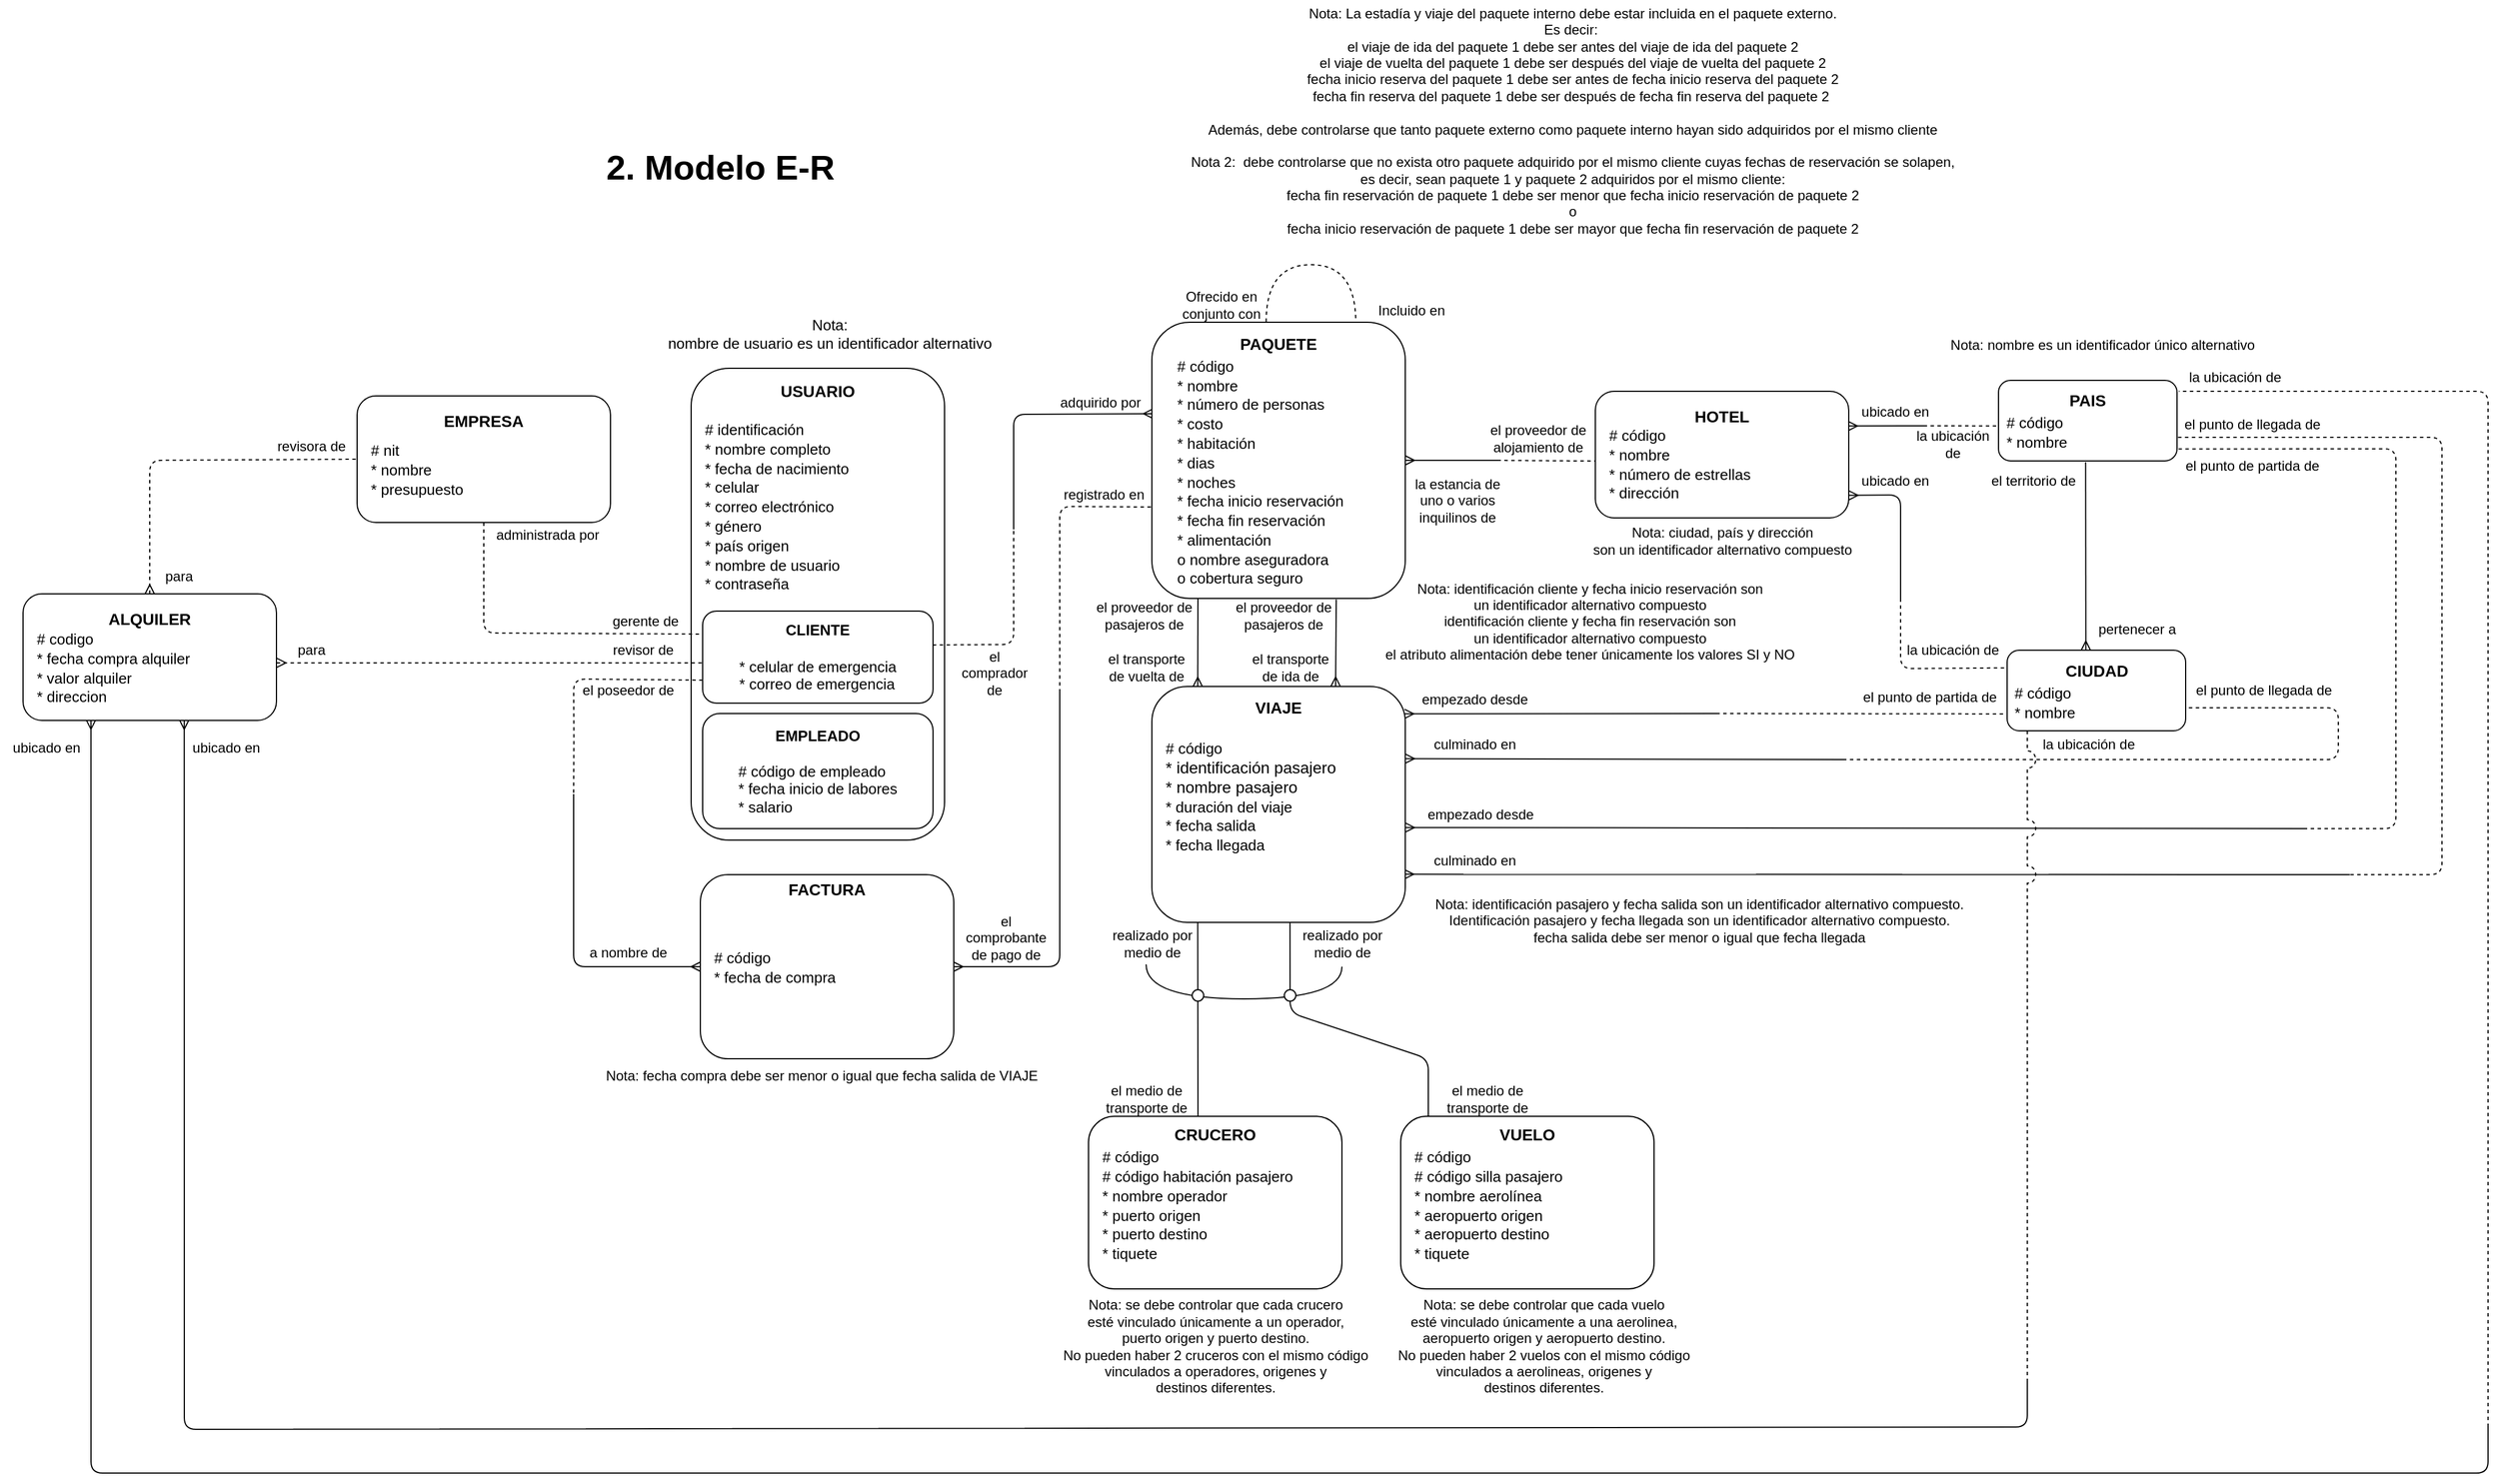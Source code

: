 <mxfile version="20.0.3"><diagram id="1cTYpER4iK7slxNfiofC" name="E-R Situación Análoga"><mxGraphModel dx="2208" dy="1925" grid="1" gridSize="10" guides="1" tooltips="1" connect="1" arrows="1" fold="1" page="1" pageScale="1" pageWidth="827" pageHeight="1169" math="0" shadow="0"><root><mxCell id="0"/><mxCell id="1" parent="0"/><mxCell id="SxQK7skcg7kdqjNOL7N_-1" value="" style="group" parent="1" connectable="0" vertex="1"><mxGeometry x="1222.5" y="285" width="155" height="79.52" as="geometry"/></mxCell><mxCell id="SxQK7skcg7kdqjNOL7N_-2" value="&lt;font style=&quot;font-size: 14px;&quot;&gt;&lt;b style=&quot;&quot;&gt;&lt;font style=&quot;font-size: 14px;&quot;&gt;CIUDAD&lt;/font&gt;&lt;/b&gt;&lt;br&gt;&lt;br&gt;&lt;/font&gt;&lt;div style=&quot;text-align: left; font-size: 14px;&quot;&gt;&lt;br&gt;&lt;/div&gt;" style="rounded=1;whiteSpace=wrap;html=1;shadow=0;strokeColor=default;" parent="SxQK7skcg7kdqjNOL7N_-1" vertex="1"><mxGeometry width="155" height="70.003" as="geometry"/></mxCell><mxCell id="SxQK7skcg7kdqjNOL7N_-3" value="&lt;span style=&quot;font-size: 13px;&quot;&gt;# código&lt;/span&gt;&lt;br style=&quot;padding: 0px; margin: 0px; font-size: 13px;&quot;&gt;&lt;span style=&quot;font-size: 13px;&quot;&gt;* nombre&lt;/span&gt;" style="text;html=1;align=left;verticalAlign=middle;resizable=0;points=[];autosize=1;strokeColor=none;fillColor=none;fontSize=14;" parent="SxQK7skcg7kdqjNOL7N_-1" vertex="1"><mxGeometry x="4.846" y="19.998" width="80" height="50" as="geometry"/></mxCell><mxCell id="SxQK7skcg7kdqjNOL7N_-4" value="" style="group" parent="1" connectable="0" vertex="1"><mxGeometry x="1215" y="50.48" width="155" height="79.52" as="geometry"/></mxCell><mxCell id="SxQK7skcg7kdqjNOL7N_-5" value="&lt;font style=&quot;font-size: 14px;&quot;&gt;&lt;b style=&quot;&quot;&gt;&lt;font style=&quot;font-size: 14px;&quot;&gt;PAIS&lt;/font&gt;&lt;/b&gt;&lt;br&gt;&lt;br&gt;&lt;/font&gt;&lt;div style=&quot;text-align: left; font-size: 14px;&quot;&gt;&lt;br&gt;&lt;/div&gt;" style="rounded=1;whiteSpace=wrap;html=1;shadow=0;strokeColor=default;" parent="SxQK7skcg7kdqjNOL7N_-4" vertex="1"><mxGeometry width="155" height="70.003" as="geometry"/></mxCell><mxCell id="SxQK7skcg7kdqjNOL7N_-6" value="&lt;span style=&quot;font-size: 13px;&quot;&gt;# código&lt;/span&gt;&lt;br style=&quot;padding: 0px; margin: 0px; font-size: 13px;&quot;&gt;&lt;span style=&quot;font-size: 13px;&quot;&gt;* nombre&lt;/span&gt;" style="text;html=1;align=left;verticalAlign=middle;resizable=0;points=[];autosize=1;strokeColor=none;fillColor=none;fontSize=14;" parent="SxQK7skcg7kdqjNOL7N_-4" vertex="1"><mxGeometry x="4.846" y="19.998" width="80" height="50" as="geometry"/></mxCell><mxCell id="SxQK7skcg7kdqjNOL7N_-7" value="" style="group" parent="1" connectable="0" vertex="1"><mxGeometry x="865" y="60" width="220" height="110" as="geometry"/></mxCell><mxCell id="SxQK7skcg7kdqjNOL7N_-8" value="&lt;font style=&quot;font-size: 14px;&quot;&gt;&lt;b style=&quot;&quot;&gt;&lt;font style=&quot;font-size: 14px;&quot;&gt;HOTEL&lt;/font&gt;&lt;/b&gt;&lt;br&gt;&lt;br&gt;&lt;br&gt;&lt;br&gt;&lt;/font&gt;&lt;div style=&quot;text-align: left; font-size: 14px;&quot;&gt;&lt;br&gt;&lt;/div&gt;" style="rounded=1;whiteSpace=wrap;html=1;shadow=0;strokeColor=default;" parent="SxQK7skcg7kdqjNOL7N_-7" vertex="1"><mxGeometry width="220" height="110" as="geometry"/></mxCell><mxCell id="SxQK7skcg7kdqjNOL7N_-9" value="&lt;span style=&quot;font-size: 13px;&quot;&gt;# código&lt;/span&gt;&lt;br style=&quot;padding: 0px; margin: 0px; font-size: 13px;&quot;&gt;&lt;span style=&quot;font-size: 13px;&quot;&gt;* nombre&lt;/span&gt;&lt;br style=&quot;padding: 0px; margin: 0px; font-size: 13px;&quot;&gt;&lt;span style=&quot;font-size: 13px;&quot;&gt;* número de estrellas&lt;/span&gt;&lt;br style=&quot;padding: 0px; margin: 0px; font-size: 13px;&quot;&gt;&lt;span style=&quot;font-size: 13px;&quot;&gt;* dirección&lt;/span&gt;" style="text;html=1;align=left;verticalAlign=middle;resizable=0;points=[];autosize=1;strokeColor=none;fillColor=none;fontSize=14;" parent="SxQK7skcg7kdqjNOL7N_-7" vertex="1"><mxGeometry x="10" y="22.812" width="150" height="80" as="geometry"/></mxCell><mxCell id="SxQK7skcg7kdqjNOL7N_-10" value="" style="group" parent="1" connectable="0" vertex="1"><mxGeometry x="696" y="690" width="220" height="150" as="geometry"/></mxCell><mxCell id="SxQK7skcg7kdqjNOL7N_-11" value="&lt;font style=&quot;font-size: 14px;&quot;&gt;&lt;b&gt;VUELO&lt;/b&gt;&lt;br&gt;&lt;br&gt;&lt;br&gt;&lt;br&gt;&lt;br&gt;&lt;br&gt;&lt;br&gt;&lt;/font&gt;&lt;div style=&quot;text-align: left; font-size: 14px;&quot;&gt;&lt;br&gt;&lt;/div&gt;" style="rounded=1;whiteSpace=wrap;html=1;shadow=0;strokeColor=default;" parent="SxQK7skcg7kdqjNOL7N_-10" vertex="1"><mxGeometry width="220" height="150" as="geometry"/></mxCell><mxCell id="SxQK7skcg7kdqjNOL7N_-12" value="&lt;span style=&quot;font-size: 13px;&quot;&gt;# código&lt;/span&gt;&lt;br style=&quot;padding: 0px; margin: 0px; font-size: 13px;&quot;&gt;&lt;span style=&quot;font-size: 13px;&quot;&gt;# código silla pasajero&lt;/span&gt;&lt;br style=&quot;padding: 0px; margin: 0px; font-size: 13px;&quot;&gt;&lt;span style=&quot;font-size: 13px;&quot;&gt;* nombre aerolínea&lt;/span&gt;&lt;br style=&quot;padding: 0px; margin: 0px; font-size: 13px;&quot;&gt;&lt;span style=&quot;font-size: 13px;&quot;&gt;* aeropuerto origen&lt;/span&gt;&lt;br style=&quot;padding: 0px; margin: 0px; font-size: 13px;&quot;&gt;&lt;span style=&quot;font-size: 13px;&quot;&gt;* aeropuerto destino&lt;/span&gt;&lt;br style=&quot;padding: 0px; margin: 0px; font-size: 13px;&quot;&gt;&lt;span style=&quot;font-size: 13px;&quot;&gt;* tiquete&lt;/span&gt;" style="text;html=1;align=left;verticalAlign=middle;resizable=0;points=[];autosize=1;strokeColor=none;fillColor=none;fontSize=14;" parent="SxQK7skcg7kdqjNOL7N_-10" vertex="1"><mxGeometry x="10" y="21.562" width="150" height="110" as="geometry"/></mxCell><mxCell id="SxQK7skcg7kdqjNOL7N_-13" value="" style="group" parent="1" connectable="0" vertex="1"><mxGeometry x="425" y="690" width="220" height="150" as="geometry"/></mxCell><mxCell id="SxQK7skcg7kdqjNOL7N_-14" value="&lt;font style=&quot;font-size: 14px;&quot;&gt;&lt;b style=&quot;&quot;&gt;&lt;font style=&quot;font-size: 14px;&quot;&gt;CRUCERO&lt;/font&gt;&lt;/b&gt;&lt;br&gt;&lt;br&gt;&lt;br&gt;&lt;br&gt;&lt;br&gt;&lt;br&gt;&lt;br&gt;&lt;/font&gt;&lt;div style=&quot;text-align: left; font-size: 14px;&quot;&gt;&lt;br&gt;&lt;/div&gt;" style="rounded=1;whiteSpace=wrap;html=1;shadow=0;strokeColor=default;" parent="SxQK7skcg7kdqjNOL7N_-13" vertex="1"><mxGeometry width="220" height="150" as="geometry"/></mxCell><mxCell id="SxQK7skcg7kdqjNOL7N_-15" value="&lt;span style=&quot;font-size: 13px;&quot;&gt;# código&lt;/span&gt;&lt;br style=&quot;padding: 0px; margin: 0px; font-size: 13px;&quot;&gt;&lt;span style=&quot;font-size: 13px;&quot;&gt;# código habitación pasajero&lt;/span&gt;&lt;br style=&quot;padding: 0px; margin: 0px; font-size: 13px;&quot;&gt;&lt;span style=&quot;font-size: 13px;&quot;&gt;* nombre operador&lt;/span&gt;&lt;br style=&quot;padding: 0px; margin: 0px; font-size: 13px;&quot;&gt;&lt;span style=&quot;font-size: 13px;&quot;&gt;* puerto origen&lt;/span&gt;&lt;br style=&quot;padding: 0px; margin: 0px; font-size: 13px;&quot;&gt;&lt;span style=&quot;font-size: 13px;&quot;&gt;* puerto destino&lt;/span&gt;&lt;br style=&quot;padding: 0px; margin: 0px; font-size: 13px;&quot;&gt;&lt;span style=&quot;font-size: 13px;&quot;&gt;* tiquete&lt;/span&gt;" style="text;html=1;align=left;verticalAlign=middle;resizable=0;points=[];autosize=1;strokeColor=none;fillColor=none;fontSize=14;" parent="SxQK7skcg7kdqjNOL7N_-13" vertex="1"><mxGeometry x="10" y="21.562" width="190" height="110" as="geometry"/></mxCell><mxCell id="SxQK7skcg7kdqjNOL7N_-16" value="" style="group" parent="1" connectable="0" vertex="1"><mxGeometry x="80" y="40" width="220" height="410" as="geometry"/></mxCell><mxCell id="SxQK7skcg7kdqjNOL7N_-17" value="&lt;font style=&quot;font-size: 14px;&quot;&gt;&lt;b style=&quot;&quot;&gt;&lt;font style=&quot;font-size: 14px;&quot;&gt;USUARIO&lt;/font&gt;&lt;/b&gt;&lt;br&gt;&lt;br&gt;&lt;br&gt;&lt;br&gt;&lt;br&gt;&lt;br&gt;&lt;br&gt;&lt;br&gt;&lt;br&gt;&lt;br&gt;&lt;br&gt;&lt;br&gt;&lt;br&gt;&lt;br&gt;&lt;br&gt;&lt;br&gt;&lt;br&gt;&lt;br&gt;&lt;br&gt;&lt;br&gt;&lt;br&gt;&lt;br&gt;&lt;/font&gt;&lt;div style=&quot;text-align: left; font-size: 14px;&quot;&gt;&lt;br&gt;&lt;/div&gt;" style="rounded=1;whiteSpace=wrap;html=1;shadow=0;strokeColor=default;" parent="SxQK7skcg7kdqjNOL7N_-16" vertex="1"><mxGeometry width="220" height="410" as="geometry"/></mxCell><mxCell id="SxQK7skcg7kdqjNOL7N_-18" value="&lt;span style=&quot;font-size: 13px;&quot;&gt;# identificación&lt;/span&gt;&lt;br style=&quot;padding: 0px; margin: 0px; font-size: 13px;&quot;&gt;&lt;span style=&quot;font-size: 13px;&quot;&gt;* nombre completo&lt;/span&gt;&lt;br style=&quot;padding: 0px; margin: 0px; font-size: 13px;&quot;&gt;&lt;span style=&quot;font-size: 13px;&quot;&gt;* fecha de nacimiento&lt;/span&gt;&lt;br style=&quot;padding: 0px; margin: 0px; font-size: 13px;&quot;&gt;&lt;span style=&quot;font-size: 13px;&quot;&gt;* celular&lt;/span&gt;&lt;br style=&quot;padding: 0px; margin: 0px; font-size: 13px;&quot;&gt;&lt;span style=&quot;font-size: 13px;&quot;&gt;* correo electrónico&lt;/span&gt;&lt;br style=&quot;padding: 0px; margin: 0px; font-size: 13px;&quot;&gt;&lt;span style=&quot;font-size: 13px;&quot;&gt;* género&lt;/span&gt;&lt;br style=&quot;padding: 0px; margin: 0px; font-size: 13px;&quot;&gt;&lt;span style=&quot;font-size: 13px;&quot;&gt;* país origen&lt;/span&gt;&lt;br style=&quot;padding: 0px; margin: 0px; font-size: 13px;&quot;&gt;&lt;span style=&quot;font-size: 13px;&quot;&gt;* nombre de usuario&lt;/span&gt;&lt;br style=&quot;padding: 0px; margin: 0px; font-size: 13px;&quot;&gt;&lt;span style=&quot;font-size: 13px;&quot;&gt;* contraseña&lt;/span&gt;" style="text;html=1;align=left;verticalAlign=middle;resizable=0;points=[];autosize=1;strokeColor=none;fillColor=none;fontSize=14;" parent="SxQK7skcg7kdqjNOL7N_-16" vertex="1"><mxGeometry x="10" y="39.998" width="150" height="160" as="geometry"/></mxCell><mxCell id="SxQK7skcg7kdqjNOL7N_-19" value="&lt;b&gt;CLIENTE&lt;/b&gt;&lt;br&gt;&lt;br&gt;&lt;div style=&quot;text-align: left&quot;&gt;&lt;span&gt;* celular de emergencia&lt;/span&gt;&lt;/div&gt;&lt;div style=&quot;text-align: left&quot;&gt;&lt;span&gt;* correo de emergencia&lt;/span&gt;&lt;/div&gt;" style="rounded=1;whiteSpace=wrap;html=1;fontSize=13;" parent="SxQK7skcg7kdqjNOL7N_-16" vertex="1"><mxGeometry x="10" y="211" width="200" height="80" as="geometry"/></mxCell><mxCell id="SxQK7skcg7kdqjNOL7N_-20" value="&lt;b&gt;EMPLEADO&lt;/b&gt;&lt;br&gt;&lt;br&gt;&lt;div style=&quot;text-align: left&quot;&gt;&lt;span&gt;# código de empleado&lt;/span&gt;&lt;/div&gt;&lt;div style=&quot;text-align: left&quot;&gt;&lt;span&gt;* fecha inicio de labores&lt;/span&gt;&lt;/div&gt;&lt;div style=&quot;text-align: left&quot;&gt;&lt;span&gt;* salario&lt;/span&gt;&lt;/div&gt;" style="rounded=1;whiteSpace=wrap;html=1;fontSize=13;" parent="SxQK7skcg7kdqjNOL7N_-16" vertex="1"><mxGeometry x="10" y="300" width="200" height="100" as="geometry"/></mxCell><mxCell id="SxQK7skcg7kdqjNOL7N_-21" value="Nota: identificación pasajero y fecha salida son un identificador alternativo compuesto. &lt;br&gt;Identificación pasajero y fecha llegada son un identificador alternativo compuesto.&lt;br&gt;fecha salida debe ser menor o igual que fecha llegada" style="text;html=1;align=center;verticalAlign=middle;resizable=0;points=[];autosize=1;strokeColor=none;fillColor=none;fontSize=12;" parent="1" vertex="1"><mxGeometry x="715" y="490" width="480" height="60" as="geometry"/></mxCell><mxCell id="SxQK7skcg7kdqjNOL7N_-22" value="Nota:&amp;nbsp;identificación cliente y fecha inicio reservación son &lt;br&gt;un identificador alternativo compuesto&lt;br&gt;identificación cliente y fecha fin reservación son &lt;br&gt;un identificador alternativo compuesto&lt;br&gt;el atributo alimentación debe tener únicamente los valores SI y NO" style="text;html=1;align=center;verticalAlign=middle;resizable=0;points=[];autosize=1;strokeColor=none;fillColor=none;fontSize=12;" parent="1" vertex="1"><mxGeometry x="670" y="214.5" width="380" height="90" as="geometry"/></mxCell><mxCell id="SxQK7skcg7kdqjNOL7N_-23" value="el &lt;br style=&quot;font-size: 12px;&quot;&gt;comprador&lt;br style=&quot;font-size: 12px;&quot;&gt;de" style="text;html=1;align=center;verticalAlign=middle;resizable=0;points=[];autosize=1;strokeColor=none;fillColor=none;fontSize=12;" parent="1" vertex="1"><mxGeometry x="308" y="280" width="70" height="50" as="geometry"/></mxCell><mxCell id="SxQK7skcg7kdqjNOL7N_-24" value="adquirido por" style="text;html=1;align=center;verticalAlign=middle;resizable=0;points=[];autosize=1;strokeColor=none;fillColor=none;fontSize=12;" parent="1" vertex="1"><mxGeometry x="390" y="60" width="90" height="20" as="geometry"/></mxCell><mxCell id="SxQK7skcg7kdqjNOL7N_-25" value="" style="endArrow=none;html=1;fontSize=13;strokeColor=default;elbow=vertical;exitX=0.999;exitY=0.368;exitDx=0;exitDy=0;strokeWidth=1;shadow=0;sketch=0;dashed=1;exitPerimeter=0;" parent="1" source="SxQK7skcg7kdqjNOL7N_-19" edge="1"><mxGeometry width="50" height="50" relative="1" as="geometry"><mxPoint x="300" y="280" as="sourcePoint"/><mxPoint x="360" y="180" as="targetPoint"/><Array as="points"><mxPoint x="360" y="280"/></Array></mxGeometry></mxCell><mxCell id="SxQK7skcg7kdqjNOL7N_-26" value="" style="endArrow=ERmany;html=1;fontSize=13;strokeColor=default;elbow=vertical;strokeWidth=1;shadow=0;sketch=0;endFill=0;entryX=0.003;entryY=0.331;entryDx=0;entryDy=0;entryPerimeter=0;" parent="1" target="SxQK7skcg7kdqjNOL7N_-89" edge="1"><mxGeometry width="50" height="50" relative="1" as="geometry"><mxPoint x="360" y="180" as="sourcePoint"/><mxPoint x="480" y="80" as="targetPoint"/><Array as="points"><mxPoint x="360" y="80"/></Array></mxGeometry></mxCell><mxCell id="SxQK7skcg7kdqjNOL7N_-27" value="" style="endArrow=none;html=1;shadow=0;sketch=0;fontSize=13;strokeColor=default;strokeWidth=1;elbow=vertical;exitX=0.545;exitY=1.001;exitDx=0;exitDy=0;exitPerimeter=0;" parent="1" source="SxQK7skcg7kdqjNOL7N_-93" edge="1"><mxGeometry width="50" height="50" relative="1" as="geometry"><mxPoint x="600.56" y="525.9" as="sourcePoint"/><mxPoint x="720" y="690" as="targetPoint"/><Array as="points"><mxPoint x="600" y="600"/><mxPoint x="720" y="640"/></Array></mxGeometry></mxCell><mxCell id="SxQK7skcg7kdqjNOL7N_-28" value="" style="endArrow=none;html=1;shadow=0;sketch=0;fontSize=13;strokeColor=default;strokeWidth=1;elbow=vertical;exitX=0.181;exitY=1.002;exitDx=0;exitDy=0;exitPerimeter=0;entryX=0.432;entryY=-0.001;entryDx=0;entryDy=0;entryPerimeter=0;" parent="1" source="SxQK7skcg7kdqjNOL7N_-93" target="SxQK7skcg7kdqjNOL7N_-14" edge="1"><mxGeometry width="50" height="50" relative="1" as="geometry"><mxPoint x="520.26" y="524.64" as="sourcePoint"/><mxPoint x="520" y="690" as="targetPoint"/><Array as="points"><mxPoint x="520" y="660"/></Array></mxGeometry></mxCell><mxCell id="SxQK7skcg7kdqjNOL7N_-29" value="" style="endArrow=none;html=1;shadow=0;sketch=0;fontSize=13;strokeColor=default;strokeWidth=1;elbow=vertical;edgeStyle=orthogonalEdgeStyle;curved=1;" parent="1" edge="1"><mxGeometry width="50" height="50" relative="1" as="geometry"><mxPoint x="645" y="560" as="sourcePoint"/><mxPoint x="475" y="558" as="targetPoint"/><Array as="points"><mxPoint x="645" y="588"/><mxPoint x="475" y="588"/></Array></mxGeometry></mxCell><mxCell id="SxQK7skcg7kdqjNOL7N_-30" value="" style="ellipse;whiteSpace=wrap;html=1;aspect=fixed;rounded=1;sketch=0;fontSize=13;" parent="1" vertex="1"><mxGeometry x="515" y="580" width="10" height="10" as="geometry"/></mxCell><mxCell id="SxQK7skcg7kdqjNOL7N_-31" value="" style="ellipse;whiteSpace=wrap;html=1;aspect=fixed;rounded=1;sketch=0;fontSize=13;" parent="1" vertex="1"><mxGeometry x="595" y="580" width="10" height="10" as="geometry"/></mxCell><mxCell id="SxQK7skcg7kdqjNOL7N_-32" value="Nota: ciudad, país y dirección &lt;br&gt;son un identificador alternativo compuesto" style="text;html=1;align=center;verticalAlign=middle;resizable=0;points=[];autosize=1;strokeColor=none;fillColor=none;fontSize=12;" parent="1" vertex="1"><mxGeometry x="850" y="170" width="250" height="40" as="geometry"/></mxCell><mxCell id="SxQK7skcg7kdqjNOL7N_-33" value="" style="endArrow=none;html=1;shadow=0;sketch=0;fontSize=13;strokeColor=default;strokeWidth=1;elbow=vertical;startArrow=ERmany;startFill=0;exitX=1;exitY=0.5;exitDx=0;exitDy=0;" parent="1" source="SxQK7skcg7kdqjNOL7N_-89" edge="1"><mxGeometry width="50" height="50" relative="1" as="geometry"><mxPoint x="703.96" y="119" as="sourcePoint"/><mxPoint x="780" y="120" as="targetPoint"/></mxGeometry></mxCell><mxCell id="SxQK7skcg7kdqjNOL7N_-34" value="" style="endArrow=none;html=1;shadow=0;sketch=0;fontSize=13;strokeColor=default;strokeWidth=1;elbow=vertical;startArrow=ERmany;startFill=0;" parent="1" source="SxQK7skcg7kdqjNOL7N_-86" edge="1"><mxGeometry width="50" height="50" relative="1" as="geometry"><mxPoint x="311.76" y="559.67" as="sourcePoint"/><mxPoint x="400" y="320" as="targetPoint"/><Array as="points"><mxPoint x="400" y="560"/></Array></mxGeometry></mxCell><mxCell id="SxQK7skcg7kdqjNOL7N_-35" value="" style="endArrow=ERmany;html=1;rounded=0;endFill=0;exitX=0.824;exitY=1.004;exitDx=0;exitDy=0;entryX=0.725;entryY=-0.001;entryDx=0;entryDy=0;entryPerimeter=0;exitPerimeter=0;" parent="1" source="SxQK7skcg7kdqjNOL7N_-90" target="SxQK7skcg7kdqjNOL7N_-93" edge="1"><mxGeometry width="50" height="50" relative="1" as="geometry"><mxPoint x="590" y="240" as="sourcePoint"/><mxPoint x="590" y="315" as="targetPoint"/><Array as="points"/></mxGeometry></mxCell><mxCell id="SxQK7skcg7kdqjNOL7N_-36" value="el proveedor de&lt;br&gt;pasajeros de" style="text;html=1;align=center;verticalAlign=middle;resizable=0;points=[];autosize=1;strokeColor=none;fillColor=none;" parent="1" vertex="1"><mxGeometry x="544" y="240" width="100" height="30" as="geometry"/></mxCell><mxCell id="SxQK7skcg7kdqjNOL7N_-37" value="" style="endArrow=none;dashed=1;html=1;rounded=0;entryX=0.002;entryY=0.551;entryDx=0;entryDy=0;entryPerimeter=0;" parent="1" target="SxQK7skcg7kdqjNOL7N_-8" edge="1"><mxGeometry width="50" height="50" relative="1" as="geometry"><mxPoint x="780" y="120" as="sourcePoint"/><mxPoint x="863.46" y="120.48" as="targetPoint"/></mxGeometry></mxCell><mxCell id="SxQK7skcg7kdqjNOL7N_-38" value="" style="endArrow=none;html=1;shadow=0;sketch=0;fontSize=13;strokeColor=default;strokeWidth=1;elbow=vertical;startArrow=none;startFill=0;dashed=1;exitX=-0.004;exitY=0.669;exitDx=0;exitDy=0;exitPerimeter=0;" parent="1" source="SxQK7skcg7kdqjNOL7N_-89" edge="1"><mxGeometry width="50" height="50" relative="1" as="geometry"><mxPoint x="478.68" y="159.7" as="sourcePoint"/><mxPoint x="400" y="320" as="targetPoint"/><Array as="points"><mxPoint x="400" y="160"/><mxPoint x="400" y="230"/></Array></mxGeometry></mxCell><mxCell id="SxQK7skcg7kdqjNOL7N_-39" value="el &lt;br&gt;comprobante&lt;br&gt;de pago de" style="text;html=1;align=center;verticalAlign=middle;resizable=0;points=[];autosize=1;strokeColor=none;fillColor=none;" parent="1" vertex="1"><mxGeometry x="308" y="510" width="90" height="50" as="geometry"/></mxCell><mxCell id="SxQK7skcg7kdqjNOL7N_-40" value="registrado en" style="text;html=1;align=center;verticalAlign=middle;resizable=0;points=[];autosize=1;strokeColor=none;fillColor=none;" parent="1" vertex="1"><mxGeometry x="393" y="140" width="90" height="20" as="geometry"/></mxCell><mxCell id="SxQK7skcg7kdqjNOL7N_-41" value="el proveedor de&lt;br&gt;alojamiento de" style="text;html=1;align=center;verticalAlign=middle;resizable=0;points=[];autosize=1;strokeColor=none;fillColor=none;" parent="1" vertex="1"><mxGeometry x="765" y="86" width="100" height="30" as="geometry"/></mxCell><mxCell id="SxQK7skcg7kdqjNOL7N_-42" value="la estancia de &lt;br&gt;uno o varios &lt;br&gt;inquilinos de" style="text;html=1;align=center;verticalAlign=middle;resizable=0;points=[];autosize=1;strokeColor=none;fillColor=none;" parent="1" vertex="1"><mxGeometry x="700" y="130" width="90" height="50" as="geometry"/></mxCell><mxCell id="SxQK7skcg7kdqjNOL7N_-43" value="realizado por &lt;br&gt;medio de" style="text;html=1;align=center;verticalAlign=middle;resizable=0;points=[];autosize=1;strokeColor=none;fillColor=none;" parent="1" vertex="1"><mxGeometry x="600" y="520" width="90" height="40" as="geometry"/></mxCell><mxCell id="SxQK7skcg7kdqjNOL7N_-44" value="realizado por &lt;br&gt;medio de" style="text;html=1;align=center;verticalAlign=middle;resizable=0;points=[];autosize=1;strokeColor=none;fillColor=none;" parent="1" vertex="1"><mxGeometry x="435" y="520" width="90" height="40" as="geometry"/></mxCell><mxCell id="SxQK7skcg7kdqjNOL7N_-45" value="el medio de&lt;br&gt;transporte de" style="text;html=1;align=center;verticalAlign=middle;resizable=0;points=[];autosize=1;strokeColor=none;fillColor=none;" parent="1" vertex="1"><mxGeometry x="726" y="660" width="90" height="30" as="geometry"/></mxCell><mxCell id="SxQK7skcg7kdqjNOL7N_-46" value="el medio de&lt;br&gt;transporte de" style="text;html=1;align=center;verticalAlign=middle;resizable=0;points=[];autosize=1;strokeColor=none;fillColor=none;" parent="1" vertex="1"><mxGeometry x="430" y="660" width="90" height="30" as="geometry"/></mxCell><mxCell id="SxQK7skcg7kdqjNOL7N_-47" value="el transporte &lt;br&gt;de ida de" style="text;html=1;align=center;verticalAlign=middle;resizable=0;points=[];autosize=1;strokeColor=none;fillColor=none;" parent="1" vertex="1"><mxGeometry x="555" y="280" width="90" height="40" as="geometry"/></mxCell><mxCell id="SxQK7skcg7kdqjNOL7N_-48" value="Incluido en" style="text;html=1;align=center;verticalAlign=middle;resizable=0;points=[];autosize=1;strokeColor=none;fillColor=none;" parent="1" vertex="1"><mxGeometry x="670" y="-20" width="70" height="20" as="geometry"/></mxCell><mxCell id="SxQK7skcg7kdqjNOL7N_-49" value="Ofrecido en &lt;br&gt;conjunto con" style="text;html=1;align=center;verticalAlign=middle;resizable=0;points=[];autosize=1;strokeColor=none;fillColor=none;" parent="1" vertex="1"><mxGeometry x="500" y="-30" width="80" height="30" as="geometry"/></mxCell><mxCell id="SxQK7skcg7kdqjNOL7N_-50" value="Nota: La estadía y viaje del paquete interno debe estar incluida en el paquete externo.&lt;br&gt;Es decir:&amp;nbsp;&lt;br&gt;el viaje de ida del paquete 1 debe ser antes del viaje de ida del paquete 2&lt;br&gt;el viaje de vuelta del paquete 1 debe ser después del viaje de vuelta del paquete 2&lt;br&gt;fecha inicio reserva del paquete 1 debe ser antes de fecha inicio reserva del paquete 2&lt;br&gt;fecha fin reserva del paquete 1 debe ser después de fecha fin reserva del paquete 2&amp;nbsp;&lt;br&gt;&lt;br&gt;Además, debe controlarse que tanto paquete externo como paquete interno hayan sido adquiridos por el mismo cliente&lt;br&gt;&lt;br&gt;Nota 2:&amp;nbsp;&amp;nbsp;&lt;span style=&quot;text-align: left;&quot;&gt;debe controlarse que no exista otro paquete adquirido por el mismo cliente&amp;nbsp;&lt;/span&gt;&lt;span style=&quot;text-align: left;&quot;&gt;cuyas fechas de reservación se solapen, &lt;br&gt;es decir, sean paquete 1 y paquete 2 adquiridos por el mismo cliente:&lt;br&gt;fecha fin reservación de paquete 1 debe ser menor que fecha inicio reservación de paquete 2&lt;br&gt;o&lt;br&gt;fecha inicio reservación de paquete 1 debe ser mayor que fecha fin reservación de paquete 2&lt;br&gt;&lt;/span&gt;" style="text;html=1;align=center;verticalAlign=middle;resizable=0;points=[];autosize=1;strokeColor=none;fillColor=none;" parent="1" vertex="1"><mxGeometry x="500" y="-280" width="690" height="210" as="geometry"/></mxCell><mxCell id="SxQK7skcg7kdqjNOL7N_-51" value="Nota:&lt;br&gt;nombre de usuario es un identificador alternativo" style="text;html=1;align=center;verticalAlign=middle;resizable=0;points=[];autosize=1;strokeColor=none;fillColor=none;fontSize=13;" parent="1" vertex="1"><mxGeometry x="50" y="-10" width="300" height="40" as="geometry"/></mxCell><mxCell id="SxQK7skcg7kdqjNOL7N_-52" value="&lt;font size=&quot;1&quot; style=&quot;&quot;&gt;&lt;b style=&quot;font-size: 30px;&quot;&gt;2. Modelo E-R&lt;/b&gt;&lt;/font&gt;" style="text;html=1;align=center;verticalAlign=middle;resizable=0;points=[];autosize=1;strokeColor=none;fillColor=none;" parent="1" vertex="1"><mxGeometry x="-5" y="-160" width="220" height="50" as="geometry"/></mxCell><mxCell id="SxQK7skcg7kdqjNOL7N_-53" value="" style="endArrow=none;html=1;shadow=0;sketch=0;fontSize=13;strokeColor=default;strokeWidth=1;elbow=vertical;exitX=0;exitY=0.5;exitDx=0;exitDy=0;startArrow=ERmany;startFill=0;" parent="1" source="SxQK7skcg7kdqjNOL7N_-86" edge="1"><mxGeometry width="50" height="50" relative="1" as="geometry"><mxPoint x="88.9" y="559.02" as="sourcePoint"/><mxPoint x="-22" y="410" as="targetPoint"/><Array as="points"><mxPoint x="-22" y="560"/></Array></mxGeometry></mxCell><mxCell id="SxQK7skcg7kdqjNOL7N_-54" value="" style="endArrow=none;html=1;shadow=0;sketch=0;fontSize=13;strokeColor=default;strokeWidth=1;elbow=vertical;startArrow=none;startFill=0;dashed=1;exitX=0;exitY=0.75;exitDx=0;exitDy=0;" parent="1" source="SxQK7skcg7kdqjNOL7N_-19" edge="1"><mxGeometry width="50" height="50" relative="1" as="geometry"><mxPoint x="100" y="280" as="sourcePoint"/><mxPoint x="-22" y="410" as="targetPoint"/><Array as="points"><mxPoint x="-22" y="310"/><mxPoint x="-21.76" y="360"/></Array></mxGeometry></mxCell><mxCell id="SxQK7skcg7kdqjNOL7N_-55" value="a nombre de" style="text;html=1;align=center;verticalAlign=middle;resizable=0;points=[];autosize=1;strokeColor=none;fillColor=none;" parent="1" vertex="1"><mxGeometry x="-15" y="538" width="80" height="20" as="geometry"/></mxCell><mxCell id="SxQK7skcg7kdqjNOL7N_-56" value="el poseedor de" style="text;html=1;align=center;verticalAlign=middle;resizable=0;points=[];autosize=1;strokeColor=none;fillColor=none;" parent="1" vertex="1"><mxGeometry x="-20" y="310" width="90" height="20" as="geometry"/></mxCell><mxCell id="SxQK7skcg7kdqjNOL7N_-57" value="Nota: nombre es un identificador único alternativo" style="text;html=1;align=center;verticalAlign=middle;resizable=0;points=[];autosize=1;strokeColor=none;fillColor=none;fontSize=12;" parent="1" vertex="1"><mxGeometry x="1165" y="10" width="280" height="20" as="geometry"/></mxCell><mxCell id="SxQK7skcg7kdqjNOL7N_-58" value="" style="endArrow=none;html=1;shadow=0;sketch=0;fontSize=13;strokeColor=default;strokeWidth=1;elbow=vertical;startArrow=ERmany;startFill=0;exitX=0.998;exitY=0.274;exitDx=0;exitDy=0;exitPerimeter=0;" parent="1" source="SxQK7skcg7kdqjNOL7N_-8" edge="1"><mxGeometry width="50" height="50" relative="1" as="geometry"><mxPoint x="1087.2" y="89.84" as="sourcePoint"/><mxPoint x="1150" y="90" as="targetPoint"/></mxGeometry></mxCell><mxCell id="SxQK7skcg7kdqjNOL7N_-59" value="" style="endArrow=none;dashed=1;html=1;rounded=0;entryX=-0.008;entryY=0.566;entryDx=0;entryDy=0;entryPerimeter=0;" parent="1" target="SxQK7skcg7kdqjNOL7N_-5" edge="1"><mxGeometry width="50" height="50" relative="1" as="geometry"><mxPoint x="1150" y="90" as="sourcePoint"/><mxPoint x="1214.85" y="89.765" as="targetPoint"/></mxGeometry></mxCell><mxCell id="SxQK7skcg7kdqjNOL7N_-60" value="" style="endArrow=none;html=1;shadow=0;sketch=0;fontSize=13;strokeColor=default;strokeWidth=1;elbow=vertical;startArrow=ERmany;startFill=0;exitX=1;exitY=0.822;exitDx=0;exitDy=0;exitPerimeter=0;" parent="1" source="SxQK7skcg7kdqjNOL7N_-8" edge="1"><mxGeometry width="50" height="50" relative="1" as="geometry"><mxPoint x="1087.2" y="150" as="sourcePoint"/><mxPoint x="1130" y="240" as="targetPoint"/><Array as="points"><mxPoint x="1130" y="150"/></Array></mxGeometry></mxCell><mxCell id="SxQK7skcg7kdqjNOL7N_-61" value="" style="endArrow=none;dashed=1;html=1;rounded=1;entryX=-0.001;entryY=0.219;entryDx=0;entryDy=0;entryPerimeter=0;" parent="1" target="SxQK7skcg7kdqjNOL7N_-2" edge="1"><mxGeometry width="50" height="50" relative="1" as="geometry"><mxPoint x="1130" y="240" as="sourcePoint"/><mxPoint x="1225" y="300.75" as="targetPoint"/><Array as="points"><mxPoint x="1130" y="301"/></Array></mxGeometry></mxCell><mxCell id="SxQK7skcg7kdqjNOL7N_-62" value="" style="endArrow=none;html=1;shadow=0;sketch=0;fontSize=13;strokeColor=default;strokeWidth=1;elbow=vertical;startArrow=ERmany;startFill=0;exitX=0.441;exitY=0;exitDx=0;exitDy=0;exitPerimeter=0;entryX=0.488;entryY=1.016;entryDx=0;entryDy=0;entryPerimeter=0;" parent="1" source="SxQK7skcg7kdqjNOL7N_-2" target="SxQK7skcg7kdqjNOL7N_-5" edge="1"><mxGeometry width="50" height="50" relative="1" as="geometry"><mxPoint x="1290.85" y="282" as="sourcePoint"/><mxPoint x="1290.107" y="125" as="targetPoint"/></mxGeometry></mxCell><mxCell id="SxQK7skcg7kdqjNOL7N_-63" value="" style="endArrow=none;html=1;shadow=0;sketch=0;fontSize=13;strokeColor=default;strokeWidth=1;elbow=vertical;startArrow=ERmany;startFill=0;exitX=0.997;exitY=0.116;exitDx=0;exitDy=0;exitPerimeter=0;" parent="1" source="SxQK7skcg7kdqjNOL7N_-93" edge="1"><mxGeometry width="50" height="50" relative="1" as="geometry"><mxPoint x="700" y="340" as="sourcePoint"/><mxPoint x="970" y="340" as="targetPoint"/></mxGeometry></mxCell><mxCell id="SxQK7skcg7kdqjNOL7N_-64" value="pertenecer a" style="text;html=1;align=center;verticalAlign=middle;resizable=0;points=[];autosize=1;strokeColor=none;fillColor=none;" parent="1" vertex="1"><mxGeometry x="1290" y="252" width="90" height="30" as="geometry"/></mxCell><mxCell id="SxQK7skcg7kdqjNOL7N_-65" value="el territorio de" style="text;html=1;align=center;verticalAlign=middle;resizable=0;points=[];autosize=1;strokeColor=none;fillColor=none;" parent="1" vertex="1"><mxGeometry x="1195" y="123" width="100" height="30" as="geometry"/></mxCell><mxCell id="SxQK7skcg7kdqjNOL7N_-66" value="ubicado en" style="text;html=1;align=center;verticalAlign=middle;resizable=0;points=[];autosize=1;strokeColor=none;fillColor=none;" parent="1" vertex="1"><mxGeometry x="1085" y="123" width="80" height="30" as="geometry"/></mxCell><mxCell id="SxQK7skcg7kdqjNOL7N_-67" value="la ubicación de" style="text;html=1;align=center;verticalAlign=middle;resizable=0;points=[];autosize=1;strokeColor=none;fillColor=none;" parent="1" vertex="1"><mxGeometry x="1125" y="270" width="100" height="30" as="geometry"/></mxCell><mxCell id="SxQK7skcg7kdqjNOL7N_-68" value="el punto de partida de" style="text;html=1;align=center;verticalAlign=middle;resizable=0;points=[];autosize=1;strokeColor=none;fillColor=none;" parent="1" vertex="1"><mxGeometry x="1085" y="310.5" width="140" height="30" as="geometry"/></mxCell><mxCell id="SxQK7skcg7kdqjNOL7N_-69" value="empezado desde" style="text;html=1;align=center;verticalAlign=middle;resizable=0;points=[];autosize=1;strokeColor=none;fillColor=none;" parent="1" vertex="1"><mxGeometry x="700" y="312.5" width="120" height="30" as="geometry"/></mxCell><mxCell id="SxQK7skcg7kdqjNOL7N_-70" value="culminado en" style="text;html=1;align=center;verticalAlign=middle;resizable=0;points=[];autosize=1;strokeColor=none;fillColor=none;" parent="1" vertex="1"><mxGeometry x="715" y="352" width="90" height="30" as="geometry"/></mxCell><mxCell id="SxQK7skcg7kdqjNOL7N_-71" value="el punto de llegada de" style="text;html=1;align=center;verticalAlign=middle;resizable=0;points=[];autosize=1;strokeColor=none;fillColor=none;" parent="1" vertex="1"><mxGeometry x="1375" y="304.5" width="140" height="30" as="geometry"/></mxCell><mxCell id="SxQK7skcg7kdqjNOL7N_-72" value="" style="endArrow=none;dashed=1;html=1;rounded=0;entryX=-0.001;entryY=0.791;entryDx=0;entryDy=0;entryPerimeter=0;" parent="1" target="SxQK7skcg7kdqjNOL7N_-2" edge="1"><mxGeometry width="50" height="50" relative="1" as="geometry"><mxPoint x="970" y="340" as="sourcePoint"/><mxPoint x="1223.35" y="339.99" as="targetPoint"/></mxGeometry></mxCell><mxCell id="SxQK7skcg7kdqjNOL7N_-73" value="" style="endArrow=none;html=1;shadow=0;sketch=0;fontSize=13;strokeColor=default;strokeWidth=1;elbow=vertical;startArrow=ERmany;startFill=0;exitX=1;exitY=0.306;exitDx=0;exitDy=0;exitPerimeter=0;" parent="1" source="SxQK7skcg7kdqjNOL7N_-93" edge="1"><mxGeometry width="50" height="50" relative="1" as="geometry"><mxPoint x="700" y="380" as="sourcePoint"/><mxPoint x="1080" y="380" as="targetPoint"/></mxGeometry></mxCell><mxCell id="SxQK7skcg7kdqjNOL7N_-74" value="" style="endArrow=none;dashed=1;html=1;rounded=1;entryX=0.997;entryY=0.714;entryDx=0;entryDy=0;entryPerimeter=0;" parent="1" target="SxQK7skcg7kdqjNOL7N_-2" edge="1"><mxGeometry width="50" height="50" relative="1" as="geometry"><mxPoint x="1080" y="380.01" as="sourcePoint"/><mxPoint x="1375" y="334.5" as="targetPoint"/><Array as="points"><mxPoint x="1510" y="380"/><mxPoint x="1510" y="335"/></Array></mxGeometry></mxCell><mxCell id="SxQK7skcg7kdqjNOL7N_-75" value="el punto de partida de" style="text;html=1;align=center;verticalAlign=middle;resizable=0;points=[];autosize=1;strokeColor=none;fillColor=none;" parent="1" vertex="1"><mxGeometry x="1365" y="110" width="140" height="30" as="geometry"/></mxCell><mxCell id="SxQK7skcg7kdqjNOL7N_-76" value="" style="endArrow=none;html=1;shadow=0;sketch=0;fontSize=13;strokeColor=default;strokeWidth=1;elbow=vertical;startArrow=ERmany;startFill=0;exitX=1;exitY=0.598;exitDx=0;exitDy=0;exitPerimeter=0;" parent="1" source="SxQK7skcg7kdqjNOL7N_-93" edge="1"><mxGeometry width="50" height="50" relative="1" as="geometry"><mxPoint x="700" y="439" as="sourcePoint"/><mxPoint x="1480" y="440" as="targetPoint"/></mxGeometry></mxCell><mxCell id="SxQK7skcg7kdqjNOL7N_-77" value="" style="endArrow=none;dashed=1;html=1;rounded=1;entryX=1.002;entryY=0.852;entryDx=0;entryDy=0;entryPerimeter=0;" parent="1" target="SxQK7skcg7kdqjNOL7N_-5" edge="1"><mxGeometry width="50" height="50" relative="1" as="geometry"><mxPoint x="1480" y="440" as="sourcePoint"/><mxPoint x="1365.6" y="110.015" as="targetPoint"/><Array as="points"><mxPoint x="1560" y="440"/><mxPoint x="1560" y="110"/></Array></mxGeometry></mxCell><mxCell id="SxQK7skcg7kdqjNOL7N_-78" value="empezado desde" style="text;html=1;align=center;verticalAlign=middle;resizable=0;points=[];autosize=1;strokeColor=none;fillColor=none;" parent="1" vertex="1"><mxGeometry x="705" y="413" width="120" height="30" as="geometry"/></mxCell><mxCell id="SxQK7skcg7kdqjNOL7N_-79" value="" style="endArrow=none;html=1;shadow=0;sketch=0;fontSize=13;strokeColor=default;strokeWidth=1;elbow=vertical;startArrow=ERmany;startFill=0;exitX=0.997;exitY=0.796;exitDx=0;exitDy=0;exitPerimeter=0;" parent="1" source="SxQK7skcg7kdqjNOL7N_-93" edge="1"><mxGeometry width="50" height="50" relative="1" as="geometry"><mxPoint x="700" y="480" as="sourcePoint"/><mxPoint x="1520" y="480" as="targetPoint"/></mxGeometry></mxCell><mxCell id="SxQK7skcg7kdqjNOL7N_-80" value="" style="endArrow=none;dashed=1;html=1;rounded=1;entryX=1;entryY=0.707;entryDx=0;entryDy=0;entryPerimeter=0;" parent="1" target="SxQK7skcg7kdqjNOL7N_-5" edge="1"><mxGeometry width="50" height="50" relative="1" as="geometry"><mxPoint x="1514.4" y="480" as="sourcePoint"/><mxPoint x="1362.3" y="80" as="targetPoint"/><Array as="points"><mxPoint x="1600" y="480"/><mxPoint x="1600" y="100"/></Array></mxGeometry></mxCell><mxCell id="SxQK7skcg7kdqjNOL7N_-81" value="el punto de llegada de" style="text;html=1;align=center;verticalAlign=middle;resizable=0;points=[];autosize=1;strokeColor=none;fillColor=none;" parent="1" vertex="1"><mxGeometry x="1365" y="74" width="140" height="30" as="geometry"/></mxCell><mxCell id="SxQK7skcg7kdqjNOL7N_-82" value="culminado en" style="text;html=1;align=center;verticalAlign=middle;resizable=0;points=[];autosize=1;strokeColor=none;fillColor=none;" parent="1" vertex="1"><mxGeometry x="715" y="453" width="90" height="30" as="geometry"/></mxCell><mxCell id="SxQK7skcg7kdqjNOL7N_-83" value="Nota: se debe controlar que cada vuelo &lt;br&gt;esté vinculado únicamente a una aerolinea, &lt;br&gt;aeropuerto origen y aeropuerto destino.&lt;br&gt;No pueden haber 2 vuelos con el mismo código &lt;br&gt;vinculados a aerolineas, origenes y &lt;br&gt;destinos diferentes." style="text;html=1;align=center;verticalAlign=middle;resizable=0;points=[];autosize=1;strokeColor=none;fillColor=none;" parent="1" vertex="1"><mxGeometry x="680" y="840" width="280" height="100" as="geometry"/></mxCell><mxCell id="SxQK7skcg7kdqjNOL7N_-84" value="Nota: se debe controlar que cada crucero &lt;br&gt;esté vinculado únicamente a un operador, &lt;br&gt;puerto origen y puerto destino.&lt;br&gt;No pueden haber 2 cruceros con el mismo código &lt;br&gt;vinculados a operadores, origenes y &lt;br&gt;destinos diferentes." style="text;html=1;align=center;verticalAlign=middle;resizable=0;points=[];autosize=1;strokeColor=none;fillColor=none;" parent="1" vertex="1"><mxGeometry x="390" y="840" width="290" height="100" as="geometry"/></mxCell><mxCell id="SxQK7skcg7kdqjNOL7N_-85" value="" style="group" parent="1" connectable="0" vertex="1"><mxGeometry x="88" y="480" width="220" height="160" as="geometry"/></mxCell><mxCell id="SxQK7skcg7kdqjNOL7N_-86" value="&lt;font style=&quot;font-size: 14px;&quot;&gt;&lt;b style=&quot;&quot;&gt;&lt;font style=&quot;font-size: 14px;&quot;&gt;FACTURA&lt;/font&gt;&lt;/b&gt;&lt;br&gt;&lt;br&gt;&lt;br&gt;&lt;br&gt;&lt;br&gt;&lt;br&gt;&lt;br&gt;&lt;br&gt;&lt;/font&gt;&lt;div style=&quot;text-align: left; font-size: 14px;&quot;&gt;&lt;br&gt;&lt;/div&gt;" style="rounded=1;whiteSpace=wrap;html=1;shadow=0;strokeColor=default;" parent="SxQK7skcg7kdqjNOL7N_-85" vertex="1"><mxGeometry width="220" height="160" as="geometry"/></mxCell><mxCell id="SxQK7skcg7kdqjNOL7N_-87" value="&lt;span style=&quot;font-size: 13px;&quot;&gt;# código&lt;/span&gt;&lt;br style=&quot;padding: 0px; margin: 0px; font-size: 13px;&quot;&gt;&lt;span style=&quot;font-size: 13px;&quot;&gt;* fecha de compra&lt;/span&gt;" style="text;html=1;align=left;verticalAlign=middle;resizable=0;points=[];autosize=1;strokeColor=none;fillColor=none;fontSize=14;" parent="SxQK7skcg7kdqjNOL7N_-85" vertex="1"><mxGeometry x="10" y="55" width="130" height="50" as="geometry"/></mxCell><mxCell id="SxQK7skcg7kdqjNOL7N_-88" value="" style="group" parent="1" connectable="0" vertex="1"><mxGeometry x="480" width="220" height="240" as="geometry"/></mxCell><mxCell id="SxQK7skcg7kdqjNOL7N_-89" value="&lt;font style=&quot;font-size: 14px;&quot;&gt;&lt;b&gt;PAQUETE&lt;/b&gt;&lt;br&gt;&lt;br&gt;&lt;br&gt;&lt;br&gt;&lt;br&gt;&lt;br&gt;&lt;br&gt;&lt;br&gt;&lt;br&gt;&lt;br&gt;&lt;br&gt;&lt;br&gt;&lt;/font&gt;&lt;div style=&quot;text-align: left; font-size: 14px;&quot;&gt;&lt;br&gt;&lt;/div&gt;" style="rounded=1;whiteSpace=wrap;html=1;shadow=0;strokeColor=default;" parent="SxQK7skcg7kdqjNOL7N_-88" vertex="1"><mxGeometry width="220" height="240" as="geometry"/></mxCell><mxCell id="SxQK7skcg7kdqjNOL7N_-90" value="&lt;span style=&quot;font-size: 13px;&quot;&gt;# código&lt;/span&gt;&lt;br style=&quot;padding: 0px; margin: 0px; font-size: 13px;&quot;&gt;&lt;span style=&quot;font-size: 13px;&quot;&gt;* nombre&lt;/span&gt;&lt;br style=&quot;padding: 0px; margin: 0px; font-size: 13px;&quot;&gt;&lt;span style=&quot;font-size: 13px;&quot;&gt;* número de personas&lt;/span&gt;&lt;br style=&quot;padding: 0px; margin: 0px; font-size: 13px;&quot;&gt;&lt;span style=&quot;font-size: 13px;&quot;&gt;* costo&lt;/span&gt;&lt;br style=&quot;padding: 0px; margin: 0px; font-size: 13px;&quot;&gt;&lt;span style=&quot;font-size: 13px;&quot;&gt;* habitación&lt;/span&gt;&lt;br style=&quot;padding: 0px; margin: 0px; font-size: 13px;&quot;&gt;&lt;span style=&quot;font-size: 13px;&quot;&gt;* dias&lt;/span&gt;&lt;br style=&quot;padding: 0px; margin: 0px; font-size: 13px;&quot;&gt;&lt;span style=&quot;font-size: 13px;&quot;&gt;* noches&lt;/span&gt;&lt;br style=&quot;padding: 0px; margin: 0px; font-size: 13px;&quot;&gt;&lt;span style=&quot;font-size: 13px;&quot;&gt;* fecha inicio reservación&lt;/span&gt;&lt;br style=&quot;padding: 0px; margin: 0px; font-size: 13px;&quot;&gt;&lt;span style=&quot;font-size: 13px;&quot;&gt;* fecha fin reservación&lt;/span&gt;&lt;br style=&quot;padding: 0px; margin: 0px; font-size: 13px;&quot;&gt;&lt;span style=&quot;font-size: 13px;&quot;&gt;* alimentación&lt;/span&gt;&lt;br style=&quot;padding: 0px; margin: 0px; font-size: 13px;&quot;&gt;&lt;span style=&quot;font-size: 13px;&quot;&gt;o nombre aseguradora&lt;/span&gt;&lt;br style=&quot;padding: 0px; margin: 0px; font-size: 13px;&quot;&gt;&lt;span style=&quot;font-size: 13px;&quot;&gt;o cobertura seguro&lt;/span&gt;" style="text;html=1;align=left;verticalAlign=middle;resizable=0;points=[];autosize=1;strokeColor=none;fillColor=none;fontSize=14;" parent="SxQK7skcg7kdqjNOL7N_-88" vertex="1"><mxGeometry x="20" y="20" width="170" height="220" as="geometry"/></mxCell><mxCell id="SxQK7skcg7kdqjNOL7N_-91" value="" style="endArrow=none;html=1;shadow=0;sketch=0;fontSize=13;strokeColor=default;strokeWidth=1;elbow=vertical;startArrow=none;startFill=0;dashed=1;exitX=0.451;exitY=-0.001;exitDx=0;exitDy=0;exitPerimeter=0;edgeStyle=orthogonalEdgeStyle;curved=1;" parent="SxQK7skcg7kdqjNOL7N_-88" source="SxQK7skcg7kdqjNOL7N_-89" target="SxQK7skcg7kdqjNOL7N_-89" edge="1"><mxGeometry width="50" height="50" relative="1" as="geometry"><mxPoint x="100.1" as="sourcePoint"/><mxPoint x="192.06" as="targetPoint"/><Array as="points"><mxPoint x="99" y="-50"/><mxPoint x="177" y="-50"/></Array></mxGeometry></mxCell><mxCell id="SxQK7skcg7kdqjNOL7N_-92" value="" style="group" parent="1" connectable="0" vertex="1"><mxGeometry x="480" y="316.5" width="220" height="205" as="geometry"/></mxCell><mxCell id="SxQK7skcg7kdqjNOL7N_-93" value="&lt;font style=&quot;font-size: 14px;&quot;&gt;&lt;b&gt;VIAJE&lt;/b&gt;&lt;br&gt;&lt;br&gt;&lt;br&gt;&lt;br&gt;&lt;br&gt;&lt;br&gt;&lt;br&gt;&lt;br&gt;&lt;br&gt;&lt;br&gt;&lt;/font&gt;&lt;div style=&quot;text-align: left; font-size: 14px;&quot;&gt;&lt;br&gt;&lt;/div&gt;" style="rounded=1;whiteSpace=wrap;html=1;shadow=0;strokeColor=default;" parent="SxQK7skcg7kdqjNOL7N_-92" vertex="1"><mxGeometry width="220" height="205" as="geometry"/></mxCell><mxCell id="SxQK7skcg7kdqjNOL7N_-94" value="&lt;span style=&quot;font-size: 13px;&quot;&gt;# código&lt;br&gt;&lt;/span&gt;* identificación pasajero&lt;br&gt;* nombre pasajero&lt;br style=&quot;padding: 0px; margin: 0px; font-size: 13px;&quot;&gt;&lt;span style=&quot;font-size: 13px;&quot;&gt;* duración del viaje&lt;/span&gt;&lt;br style=&quot;padding: 0px; margin: 0px; font-size: 13px;&quot;&gt;&lt;span style=&quot;font-size: 13px;&quot;&gt;* fecha salida&lt;/span&gt;&lt;br style=&quot;padding: 0px; margin: 0px; font-size: 13px;&quot;&gt;&lt;span style=&quot;font-size: 13px;&quot;&gt;* fecha llegada&lt;/span&gt;" style="text;html=1;align=left;verticalAlign=middle;resizable=0;points=[];autosize=1;strokeColor=none;fillColor=none;fontSize=14;" parent="SxQK7skcg7kdqjNOL7N_-92" vertex="1"><mxGeometry x="10" y="40.469" width="170" height="110" as="geometry"/></mxCell><mxCell id="SxQK7skcg7kdqjNOL7N_-95" value="ubicado en" style="text;html=1;align=center;verticalAlign=middle;resizable=0;points=[];autosize=1;strokeColor=none;fillColor=none;" parent="1" vertex="1"><mxGeometry x="1085" y="63" width="80" height="30" as="geometry"/></mxCell><mxCell id="SxQK7skcg7kdqjNOL7N_-96" value="la ubicación&lt;br&gt;de" style="text;html=1;align=center;verticalAlign=middle;resizable=0;points=[];autosize=1;strokeColor=none;fillColor=none;" parent="1" vertex="1"><mxGeometry x="1130" y="86" width="90" height="40" as="geometry"/></mxCell><mxCell id="SxQK7skcg7kdqjNOL7N_-97" value="&lt;font style=&quot;font-size: 12px;&quot;&gt;&lt;br&gt;&lt;/font&gt;" style="text;html=1;align=left;verticalAlign=middle;resizable=0;points=[];autosize=1;strokeColor=none;fillColor=none;fontSize=14;" parent="1" vertex="1"><mxGeometry x="890" y="630" width="20" height="30" as="geometry"/></mxCell><mxCell id="SxQK7skcg7kdqjNOL7N_-98" value="" style="endArrow=ERmany;html=1;rounded=0;endFill=0;entryX=0.181;entryY=0;entryDx=0;entryDy=0;entryPerimeter=0;" parent="1" target="SxQK7skcg7kdqjNOL7N_-93" edge="1"><mxGeometry width="50" height="50" relative="1" as="geometry"><mxPoint x="520" y="240" as="sourcePoint"/><mxPoint x="520.0" y="316.505" as="targetPoint"/><Array as="points"/></mxGeometry></mxCell><mxCell id="SxQK7skcg7kdqjNOL7N_-99" value="el transporte &lt;br&gt;de vuelta de" style="text;html=1;align=center;verticalAlign=middle;resizable=0;points=[];autosize=1;strokeColor=none;fillColor=none;" parent="1" vertex="1"><mxGeometry x="430" y="280" width="90" height="40" as="geometry"/></mxCell><mxCell id="SxQK7skcg7kdqjNOL7N_-100" value="el proveedor de&lt;br&gt;pasajeros de" style="text;html=1;align=center;verticalAlign=middle;resizable=0;points=[];autosize=1;strokeColor=none;fillColor=none;" parent="1" vertex="1"><mxGeometry x="423" y="240" width="100" height="30" as="geometry"/></mxCell><mxCell id="SxQK7skcg7kdqjNOL7N_-101" value="Nota: fecha compra debe ser menor o igual que fecha salida de VIAJE" style="text;html=1;align=center;verticalAlign=middle;resizable=0;points=[];autosize=1;strokeColor=none;fillColor=none;" parent="1" vertex="1"><mxGeometry x="-7" y="640" width="400" height="30" as="geometry"/></mxCell><mxCell id="fkUxQDExaN--tK5fwqvH-1" value="" style="group" parent="1" connectable="0" vertex="1"><mxGeometry x="-210" y="64" width="220" height="110" as="geometry"/></mxCell><mxCell id="fkUxQDExaN--tK5fwqvH-2" value="&lt;font style=&quot;font-size: 14px;&quot;&gt;&lt;b style=&quot;&quot;&gt;&lt;font style=&quot;font-size: 14px;&quot;&gt;EMPRESA&lt;/font&gt;&lt;/b&gt;&lt;br&gt;&lt;br&gt;&lt;br&gt;&lt;br&gt;&lt;/font&gt;&lt;div style=&quot;text-align: left; font-size: 14px;&quot;&gt;&lt;br&gt;&lt;/div&gt;" style="rounded=1;whiteSpace=wrap;html=1;shadow=0;strokeColor=default;" parent="fkUxQDExaN--tK5fwqvH-1" vertex="1"><mxGeometry width="220" height="110" as="geometry"/></mxCell><mxCell id="fkUxQDExaN--tK5fwqvH-3" value="&lt;span style=&quot;font-size: 13px;&quot;&gt;# nit&lt;/span&gt;&lt;br style=&quot;padding: 0px; margin: 0px; font-size: 13px;&quot;&gt;&lt;span style=&quot;font-size: 13px;&quot;&gt;* nombre&lt;br&gt;* presupuesto&lt;br&gt;&lt;/span&gt;" style="text;html=1;align=left;verticalAlign=middle;resizable=0;points=[];autosize=1;strokeColor=none;fillColor=none;fontSize=14;" parent="fkUxQDExaN--tK5fwqvH-1" vertex="1"><mxGeometry x="10" y="34.375" width="100" height="60" as="geometry"/></mxCell><mxCell id="fkUxQDExaN--tK5fwqvH-4" value="" style="group" parent="1" connectable="0" vertex="1"><mxGeometry x="-500" y="236" width="220" height="110" as="geometry"/></mxCell><mxCell id="fkUxQDExaN--tK5fwqvH-5" value="&lt;font style=&quot;font-size: 14px;&quot;&gt;&lt;b style=&quot;&quot;&gt;&lt;font style=&quot;font-size: 14px;&quot;&gt;ALQUILER&lt;/font&gt;&lt;/b&gt;&lt;br&gt;&lt;br&gt;&lt;br&gt;&lt;br&gt;&lt;/font&gt;&lt;div style=&quot;text-align: left; font-size: 14px;&quot;&gt;&lt;br&gt;&lt;/div&gt;" style="rounded=1;whiteSpace=wrap;html=1;shadow=0;strokeColor=default;" parent="fkUxQDExaN--tK5fwqvH-4" vertex="1"><mxGeometry width="220" height="110" as="geometry"/></mxCell><mxCell id="fkUxQDExaN--tK5fwqvH-6" value="&lt;span style=&quot;font-size: 13px;&quot;&gt;# codigo&lt;/span&gt;&lt;br style=&quot;padding: 0px; margin: 0px; font-size: 13px;&quot;&gt;&lt;span style=&quot;font-size: 13px;&quot;&gt;* fecha compra alquiler&lt;br&gt;* valor alquiler&lt;br&gt;* direccion&lt;br&gt;&lt;/span&gt;" style="text;html=1;align=left;verticalAlign=middle;resizable=0;points=[];autosize=1;strokeColor=none;fillColor=none;fontSize=14;" parent="fkUxQDExaN--tK5fwqvH-4" vertex="1"><mxGeometry x="10" y="24.375" width="160" height="80" as="geometry"/></mxCell><mxCell id="fkUxQDExaN--tK5fwqvH-7" value="" style="endArrow=none;html=1;fontSize=13;strokeColor=default;elbow=vertical;exitX=1.001;exitY=0.545;exitDx=0;exitDy=0;strokeWidth=1;shadow=0;sketch=0;dashed=1;entryX=0.009;entryY=0.563;entryDx=0;entryDy=0;exitPerimeter=0;entryPerimeter=0;startArrow=ERmany;startFill=0;" parent="1" source="fkUxQDExaN--tK5fwqvH-5" target="SxQK7skcg7kdqjNOL7N_-19" edge="1"><mxGeometry width="50" height="50" relative="1" as="geometry"><mxPoint x="-70.0" y="259.44" as="sourcePoint"/><mxPoint x="0.2" y="160.0" as="targetPoint"/><Array as="points"/></mxGeometry></mxCell><mxCell id="fkUxQDExaN--tK5fwqvH-8" value="" style="endArrow=none;html=1;fontSize=13;strokeColor=default;elbow=vertical;exitX=0.5;exitY=0;exitDx=0;exitDy=0;strokeWidth=1;shadow=0;sketch=0;dashed=1;entryX=0;entryY=0.5;entryDx=0;entryDy=0;startArrow=ERmany;startFill=0;" parent="1" source="fkUxQDExaN--tK5fwqvH-5" target="fkUxQDExaN--tK5fwqvH-2" edge="1"><mxGeometry width="50" height="50" relative="1" as="geometry"><mxPoint x="-600" y="119.89" as="sourcePoint"/><mxPoint x="-232.02" y="119.7" as="targetPoint"/><Array as="points"><mxPoint x="-390" y="120"/></Array></mxGeometry></mxCell><mxCell id="fkUxQDExaN--tK5fwqvH-9" value="" style="endArrow=none;html=1;fontSize=13;strokeColor=default;elbow=vertical;exitX=0.5;exitY=1;exitDx=0;exitDy=0;strokeWidth=1;shadow=0;sketch=0;dashed=1;entryX=0;entryY=0.25;entryDx=0;entryDy=0;startArrow=none;startFill=0;" parent="1" source="fkUxQDExaN--tK5fwqvH-2" target="SxQK7skcg7kdqjNOL7N_-19" edge="1"><mxGeometry width="50" height="50" relative="1" as="geometry"><mxPoint x="-269.78" y="230.19" as="sourcePoint"/><mxPoint x="98.2" y="230.0" as="targetPoint"/><Array as="points"><mxPoint x="-100" y="270"/></Array></mxGeometry></mxCell><mxCell id="fkUxQDExaN--tK5fwqvH-10" value="revisor de" style="text;html=1;align=center;verticalAlign=middle;resizable=0;points=[];autosize=1;strokeColor=none;fillColor=none;" parent="1" vertex="1"><mxGeometry x="-2" y="270" width="80" height="30" as="geometry"/></mxCell><mxCell id="fkUxQDExaN--tK5fwqvH-11" value="gerente de" style="text;html=1;align=center;verticalAlign=middle;resizable=0;points=[];autosize=1;strokeColor=none;fillColor=none;" parent="1" vertex="1"><mxGeometry y="244.5" width="80" height="30" as="geometry"/></mxCell><mxCell id="fkUxQDExaN--tK5fwqvH-12" value="administrada por" style="text;html=1;align=center;verticalAlign=middle;resizable=0;points=[];autosize=1;strokeColor=none;fillColor=none;" parent="1" vertex="1"><mxGeometry x="-100" y="170" width="110" height="30" as="geometry"/></mxCell><mxCell id="fkUxQDExaN--tK5fwqvH-13" value="revisora de" style="text;html=1;align=center;verticalAlign=middle;resizable=0;points=[];autosize=1;strokeColor=none;fillColor=none;" parent="1" vertex="1"><mxGeometry x="-290" y="93" width="80" height="30" as="geometry"/></mxCell><mxCell id="fkUxQDExaN--tK5fwqvH-14" value="para" style="text;html=1;align=center;verticalAlign=middle;resizable=0;points=[];autosize=1;strokeColor=none;fillColor=none;" parent="1" vertex="1"><mxGeometry x="-390" y="206" width="50" height="30" as="geometry"/></mxCell><mxCell id="fkUxQDExaN--tK5fwqvH-15" value="para" style="text;html=1;align=center;verticalAlign=middle;resizable=0;points=[];autosize=1;strokeColor=none;fillColor=none;" parent="1" vertex="1"><mxGeometry x="-275" y="270" width="50" height="30" as="geometry"/></mxCell><mxCell id="fkUxQDExaN--tK5fwqvH-16" value="" style="endArrow=none;html=1;shadow=0;sketch=0;fontSize=13;strokeColor=default;strokeWidth=1;elbow=vertical;startArrow=ERmany;startFill=0;exitX=0.268;exitY=0.997;exitDx=0;exitDy=0;exitPerimeter=0;" parent="1" source="fkUxQDExaN--tK5fwqvH-5" edge="1"><mxGeometry width="50" height="50" relative="1" as="geometry"><mxPoint x="-590.0" y="453.28" as="sourcePoint"/><mxPoint x="1640" y="960" as="targetPoint"/><Array as="points"><mxPoint x="-441" y="1000"/><mxPoint x="1640" y="1000"/></Array></mxGeometry></mxCell><mxCell id="fkUxQDExaN--tK5fwqvH-17" value="" style="endArrow=none;dashed=1;html=1;rounded=1;exitX=0.158;exitY=1;exitDx=0;exitDy=0;exitPerimeter=0;jumpStyle=arc;jumpSize=15;" parent="1" source="SxQK7skcg7kdqjNOL7N_-3" edge="1"><mxGeometry width="50" height="50" relative="1" as="geometry"><mxPoint x="1194.0" y="760" as="sourcePoint"/><mxPoint x="1240" y="920" as="targetPoint"/><Array as="points"><mxPoint x="1240" y="830"/></Array></mxGeometry></mxCell><mxCell id="fkUxQDExaN--tK5fwqvH-18" value="ubicado en" style="text;html=1;align=center;verticalAlign=middle;resizable=0;points=[];autosize=1;strokeColor=none;fillColor=none;" parent="1" vertex="1"><mxGeometry x="-520" y="355" width="80" height="30" as="geometry"/></mxCell><mxCell id="fkUxQDExaN--tK5fwqvH-19" value="la ubicación de" style="text;html=1;align=center;verticalAlign=middle;resizable=0;points=[];autosize=1;strokeColor=none;fillColor=none;" parent="1" vertex="1"><mxGeometry x="1242.5" y="352" width="100" height="30" as="geometry"/></mxCell><mxCell id="edAD6o526qXxxV01SFK8-1" value="" style="endArrow=none;html=1;shadow=0;sketch=0;fontSize=13;strokeColor=default;strokeWidth=1;elbow=vertical;startArrow=ERmany;startFill=0;exitX=0.636;exitY=0.998;exitDx=0;exitDy=0;exitPerimeter=0;" parent="1" source="fkUxQDExaN--tK5fwqvH-5" edge="1"><mxGeometry width="50" height="50" relative="1" as="geometry"><mxPoint x="-350" y="348" as="sourcePoint"/><mxPoint x="1240" y="920" as="targetPoint"/><Array as="points"><mxPoint x="-360" y="962"/><mxPoint x="1240" y="960"/></Array></mxGeometry></mxCell><mxCell id="edAD6o526qXxxV01SFK8-2" value="ubicado en" style="text;html=1;align=center;verticalAlign=middle;resizable=0;points=[];autosize=1;strokeColor=none;fillColor=none;" parent="1" vertex="1"><mxGeometry x="-364" y="355" width="80" height="30" as="geometry"/></mxCell><mxCell id="edAD6o526qXxxV01SFK8-4" value="" style="endArrow=none;dashed=1;html=1;rounded=1;entryX=1.01;entryY=0.136;entryDx=0;entryDy=0;entryPerimeter=0;" parent="1" target="SxQK7skcg7kdqjNOL7N_-5" edge="1"><mxGeometry width="50" height="50" relative="1" as="geometry"><mxPoint x="1640" y="960" as="sourcePoint"/><mxPoint x="1370" y="538.002" as="targetPoint"/><Array as="points"><mxPoint x="1640" y="60"/></Array></mxGeometry></mxCell><mxCell id="edAD6o526qXxxV01SFK8-5" value="la ubicación de" style="text;html=1;align=center;verticalAlign=middle;resizable=0;points=[];autosize=1;strokeColor=none;fillColor=none;" parent="1" vertex="1"><mxGeometry x="1370" y="33" width="100" height="30" as="geometry"/></mxCell></root></mxGraphModel></diagram></mxfile>